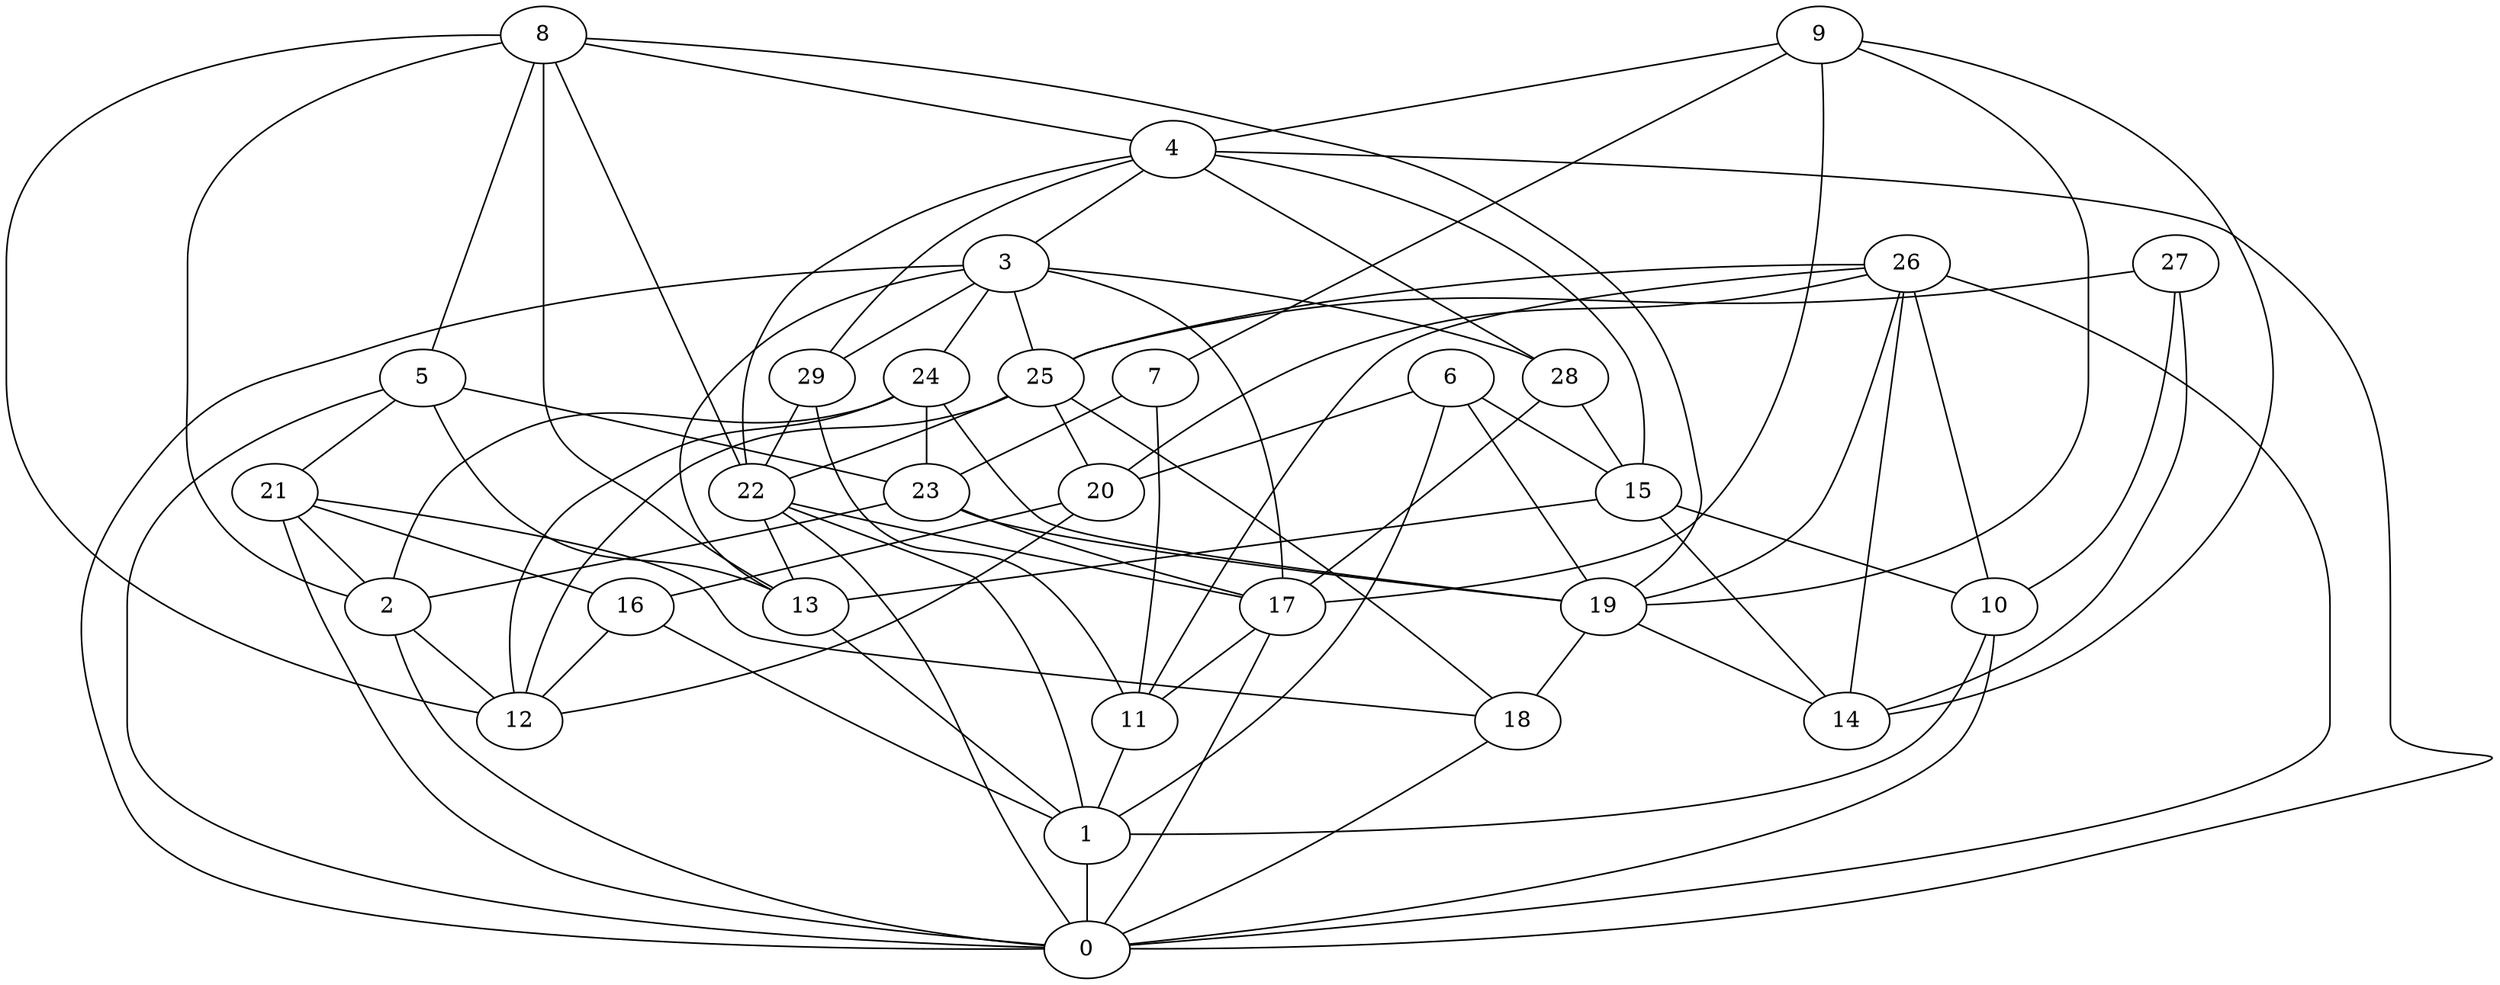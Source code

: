 digraph GG_graph {

subgraph G_graph {
edge [color = black]
"18" -> "0" [dir = none]
"16" -> "1" [dir = none]
"16" -> "12" [dir = none]
"1" -> "0" [dir = none]
"9" -> "17" [dir = none]
"9" -> "7" [dir = none]
"9" -> "14" [dir = none]
"9" -> "19" [dir = none]
"9" -> "4" [dir = none]
"22" -> "13" [dir = none]
"22" -> "17" [dir = none]
"22" -> "0" [dir = none]
"22" -> "1" [dir = none]
"3" -> "25" [dir = none]
"3" -> "24" [dir = none]
"3" -> "0" [dir = none]
"3" -> "29" [dir = none]
"3" -> "13" [dir = none]
"3" -> "17" [dir = none]
"3" -> "28" [dir = none]
"6" -> "15" [dir = none]
"6" -> "19" [dir = none]
"6" -> "20" [dir = none]
"6" -> "1" [dir = none]
"19" -> "14" [dir = none]
"19" -> "18" [dir = none]
"24" -> "12" [dir = none]
"24" -> "23" [dir = none]
"24" -> "19" [dir = none]
"24" -> "2" [dir = none]
"28" -> "17" [dir = none]
"28" -> "15" [dir = none]
"17" -> "11" [dir = none]
"17" -> "0" [dir = none]
"2" -> "12" [dir = none]
"2" -> "0" [dir = none]
"25" -> "20" [dir = none]
"25" -> "22" [dir = none]
"25" -> "18" [dir = none]
"25" -> "12" [dir = none]
"20" -> "16" [dir = none]
"20" -> "12" [dir = none]
"23" -> "17" [dir = none]
"23" -> "2" [dir = none]
"23" -> "19" [dir = none]
"21" -> "16" [dir = none]
"21" -> "18" [dir = none]
"21" -> "0" [dir = none]
"21" -> "2" [dir = none]
"13" -> "1" [dir = none]
"29" -> "22" [dir = none]
"29" -> "11" [dir = none]
"15" -> "10" [dir = none]
"15" -> "14" [dir = none]
"15" -> "13" [dir = none]
"4" -> "22" [dir = none]
"4" -> "29" [dir = none]
"4" -> "15" [dir = none]
"4" -> "0" [dir = none]
"4" -> "3" [dir = none]
"4" -> "28" [dir = none]
"11" -> "1" [dir = none]
"26" -> "19" [dir = none]
"26" -> "20" [dir = none]
"26" -> "14" [dir = none]
"26" -> "0" [dir = none]
"26" -> "10" [dir = none]
"26" -> "25" [dir = none]
"26" -> "11" [dir = none]
"27" -> "25" [dir = none]
"27" -> "14" [dir = none]
"27" -> "10" [dir = none]
"7" -> "11" [dir = none]
"7" -> "23" [dir = none]
"10" -> "1" [dir = none]
"10" -> "0" [dir = none]
"8" -> "5" [dir = none]
"8" -> "12" [dir = none]
"8" -> "22" [dir = none]
"8" -> "2" [dir = none]
"8" -> "19" [dir = none]
"8" -> "4" [dir = none]
"8" -> "13" [dir = none]
"5" -> "21" [dir = none]
"5" -> "0" [dir = none]
"5" -> "13" [dir = none]
"5" -> "23" [dir = none]
}

}
